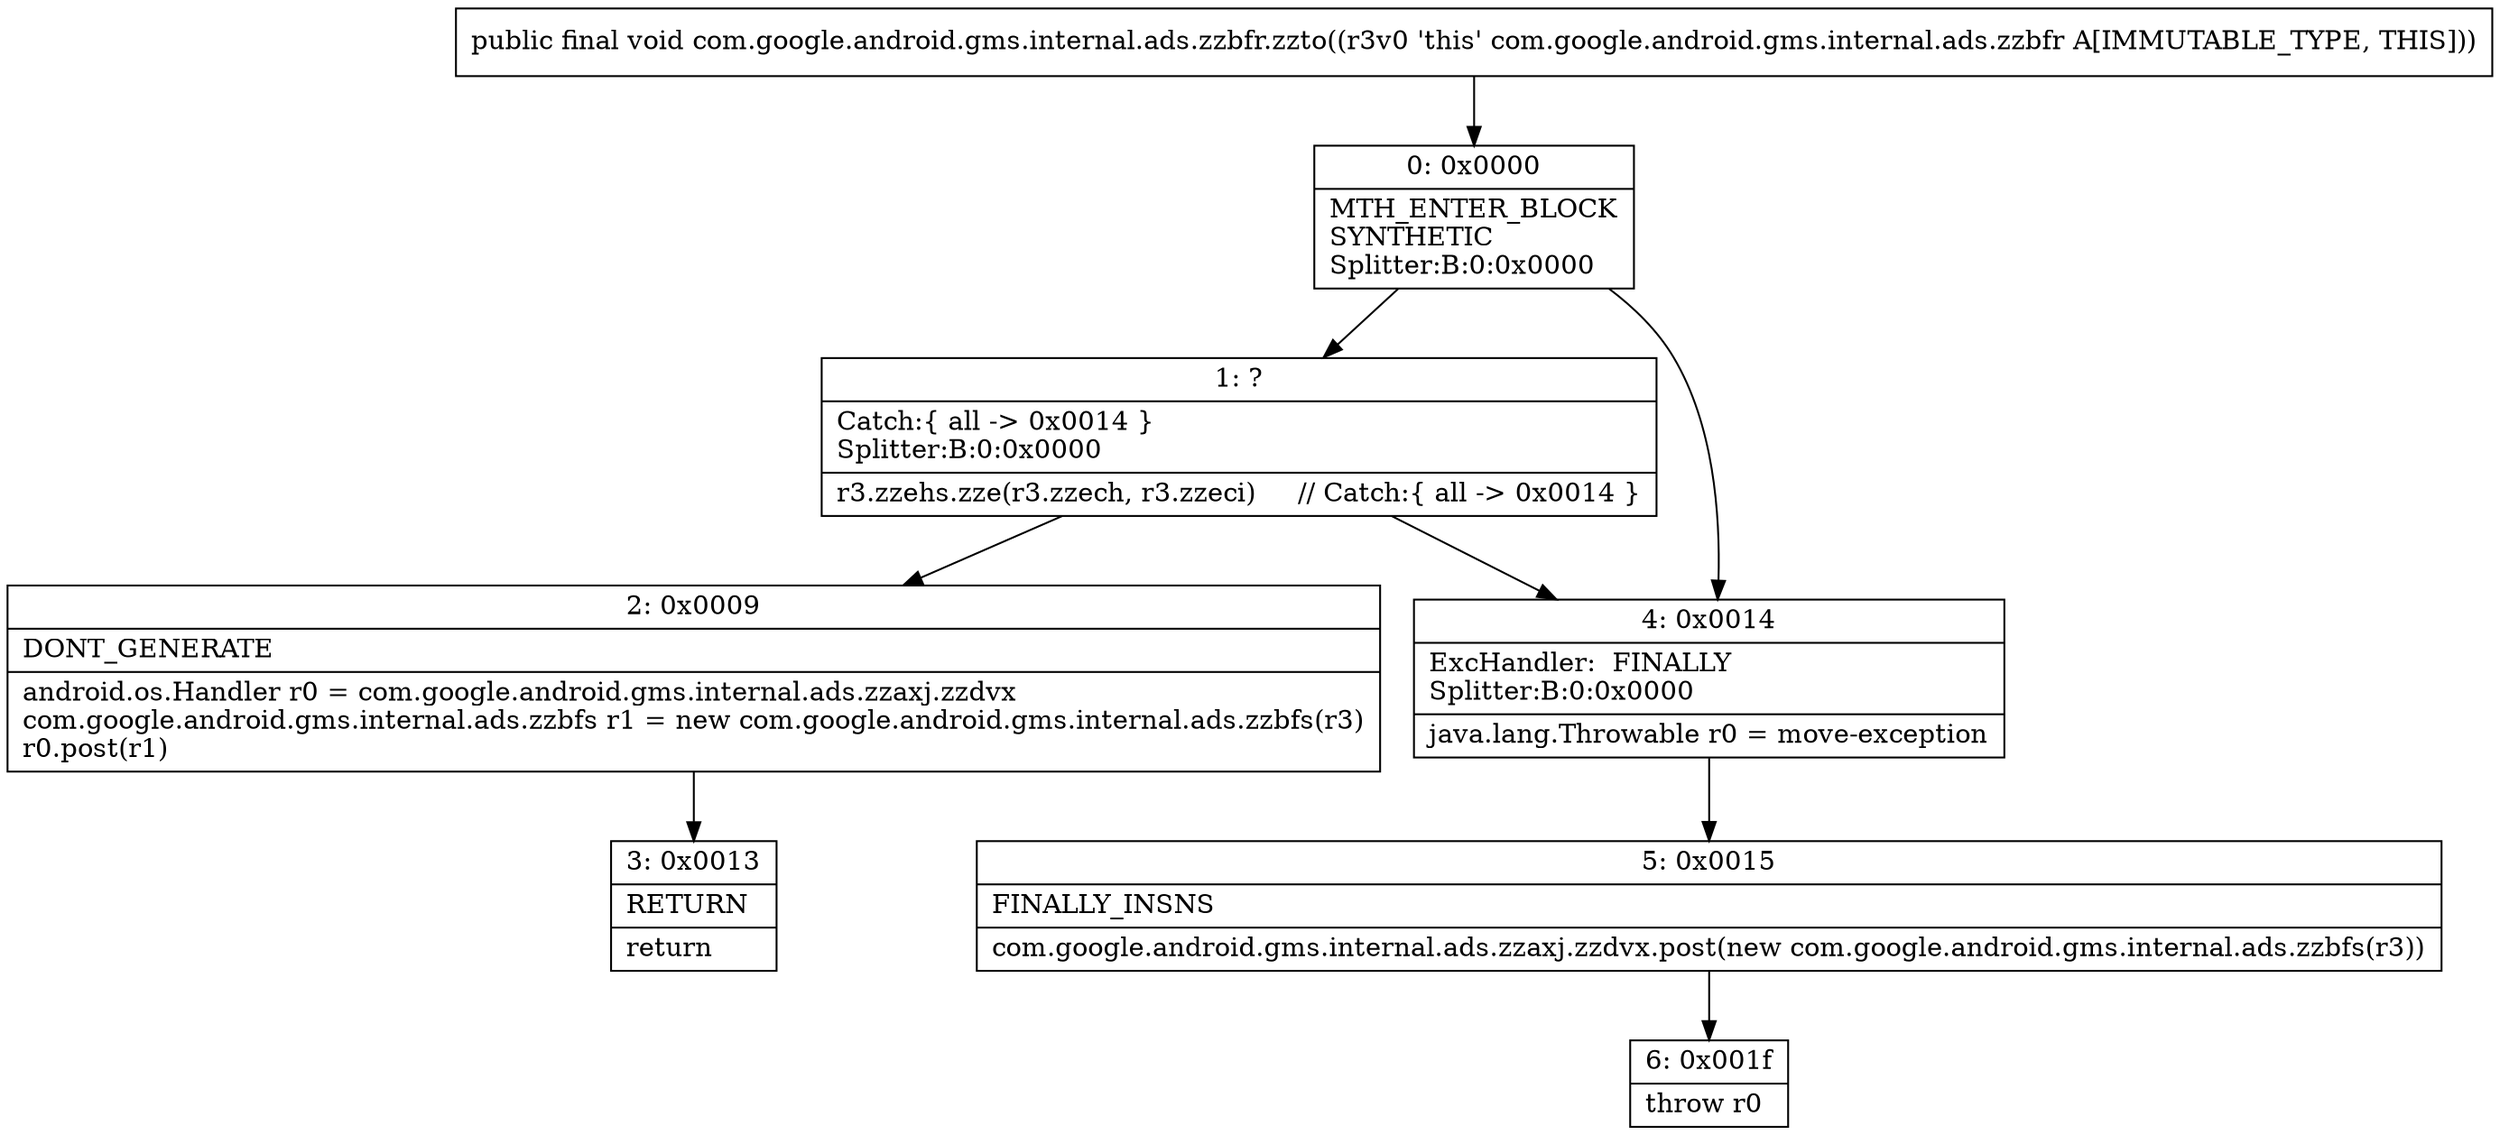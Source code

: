 digraph "CFG forcom.google.android.gms.internal.ads.zzbfr.zzto()V" {
Node_0 [shape=record,label="{0\:\ 0x0000|MTH_ENTER_BLOCK\lSYNTHETIC\lSplitter:B:0:0x0000\l}"];
Node_1 [shape=record,label="{1\:\ ?|Catch:\{ all \-\> 0x0014 \}\lSplitter:B:0:0x0000\l|r3.zzehs.zze(r3.zzech, r3.zzeci)     \/\/ Catch:\{ all \-\> 0x0014 \}\l}"];
Node_2 [shape=record,label="{2\:\ 0x0009|DONT_GENERATE\l|android.os.Handler r0 = com.google.android.gms.internal.ads.zzaxj.zzdvx\lcom.google.android.gms.internal.ads.zzbfs r1 = new com.google.android.gms.internal.ads.zzbfs(r3)\lr0.post(r1)\l}"];
Node_3 [shape=record,label="{3\:\ 0x0013|RETURN\l|return\l}"];
Node_4 [shape=record,label="{4\:\ 0x0014|ExcHandler:  FINALLY\lSplitter:B:0:0x0000\l|java.lang.Throwable r0 = move\-exception\l}"];
Node_5 [shape=record,label="{5\:\ 0x0015|FINALLY_INSNS\l|com.google.android.gms.internal.ads.zzaxj.zzdvx.post(new com.google.android.gms.internal.ads.zzbfs(r3))\l}"];
Node_6 [shape=record,label="{6\:\ 0x001f|throw r0\l}"];
MethodNode[shape=record,label="{public final void com.google.android.gms.internal.ads.zzbfr.zzto((r3v0 'this' com.google.android.gms.internal.ads.zzbfr A[IMMUTABLE_TYPE, THIS])) }"];
MethodNode -> Node_0;
Node_0 -> Node_1;
Node_0 -> Node_4;
Node_1 -> Node_2;
Node_1 -> Node_4;
Node_2 -> Node_3;
Node_4 -> Node_5;
Node_5 -> Node_6;
}

